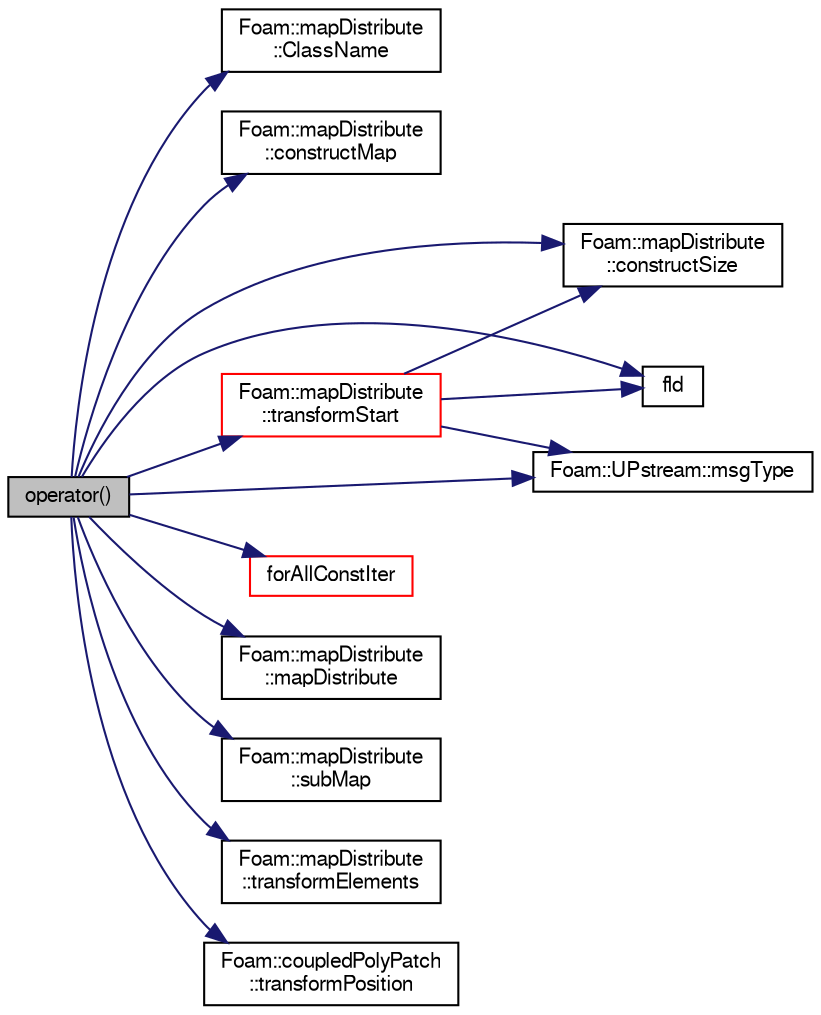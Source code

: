 digraph "operator()"
{
  bgcolor="transparent";
  edge [fontname="FreeSans",fontsize="10",labelfontname="FreeSans",labelfontsize="10"];
  node [fontname="FreeSans",fontsize="10",shape=record];
  rankdir="LR";
  Node28 [label="operator()",height=0.2,width=0.4,color="black", fillcolor="grey75", style="filled", fontcolor="black"];
  Node28 -> Node29 [color="midnightblue",fontsize="10",style="solid",fontname="FreeSans"];
  Node29 [label="Foam::mapDistribute\l::ClassName",height=0.2,width=0.4,color="black",URL="$a27362.html#a5511a9da551ce3e479cbbd159b9e2c01"];
  Node28 -> Node30 [color="midnightblue",fontsize="10",style="solid",fontname="FreeSans"];
  Node30 [label="Foam::mapDistribute\l::constructMap",height=0.2,width=0.4,color="black",URL="$a27362.html#a2c4fa08c9d8a3d5540a5c497f10ebb96",tooltip="From subsetted data to new reconstructed data. "];
  Node28 -> Node31 [color="midnightblue",fontsize="10",style="solid",fontname="FreeSans"];
  Node31 [label="Foam::mapDistribute\l::constructSize",height=0.2,width=0.4,color="black",URL="$a27362.html#aafa5c5eaac08986c309d43bb80c2ab1f",tooltip="Constructed data size. "];
  Node28 -> Node32 [color="midnightblue",fontsize="10",style="solid",fontname="FreeSans"];
  Node32 [label="fld",height=0.2,width=0.4,color="black",URL="$a18899.html#a378472d1f8b33eeefbda63a947476c8c"];
  Node28 -> Node33 [color="midnightblue",fontsize="10",style="solid",fontname="FreeSans"];
  Node33 [label="forAllConstIter",height=0.2,width=0.4,color="red",URL="$a38141.html#ae21e2836509b0fa7f7cedf6493b11b09"];
  Node28 -> Node335 [color="midnightblue",fontsize="10",style="solid",fontname="FreeSans"];
  Node335 [label="Foam::mapDistribute\l::mapDistribute",height=0.2,width=0.4,color="black",URL="$a27362.html#a45aad47b9bd940e96c5fb504c0901a7d",tooltip="Construct null. "];
  Node28 -> Node253 [color="midnightblue",fontsize="10",style="solid",fontname="FreeSans"];
  Node253 [label="Foam::UPstream::msgType",height=0.2,width=0.4,color="black",URL="$a26270.html#ae5b8fe6652f6320aa6c7f5c44b6f01b7",tooltip="Message tag of standard messages. "];
  Node28 -> Node336 [color="midnightblue",fontsize="10",style="solid",fontname="FreeSans"];
  Node336 [label="Foam::mapDistribute\l::subMap",height=0.2,width=0.4,color="black",URL="$a27362.html#a2e7b20e52a727b16f348b09df7268ad3",tooltip="From subsetted data back to original data. "];
  Node28 -> Node337 [color="midnightblue",fontsize="10",style="solid",fontname="FreeSans"];
  Node337 [label="Foam::mapDistribute\l::transformElements",height=0.2,width=0.4,color="black",URL="$a27362.html#a0ae6991beba98483da887b8430043996",tooltip="For every globalIndexAndTransform::transformPermutations. "];
  Node28 -> Node338 [color="midnightblue",fontsize="10",style="solid",fontname="FreeSans"];
  Node338 [label="Foam::coupledPolyPatch\l::transformPosition",height=0.2,width=0.4,color="black",URL="$a27426.html#ae6bb2311dc8e8a40d173da6b765014b8",tooltip="Transform a patch-based position from other side to this side. "];
  Node28 -> Node339 [color="midnightblue",fontsize="10",style="solid",fontname="FreeSans"];
  Node339 [label="Foam::mapDistribute\l::transformStart",height=0.2,width=0.4,color="red",URL="$a27362.html#a88900854e00666cd0ae74b883d692954",tooltip="Destination in constructMap for transformed elements. "];
  Node339 -> Node31 [color="midnightblue",fontsize="10",style="solid",fontname="FreeSans"];
  Node339 -> Node32 [color="midnightblue",fontsize="10",style="solid",fontname="FreeSans"];
  Node339 -> Node253 [color="midnightblue",fontsize="10",style="solid",fontname="FreeSans"];
}
